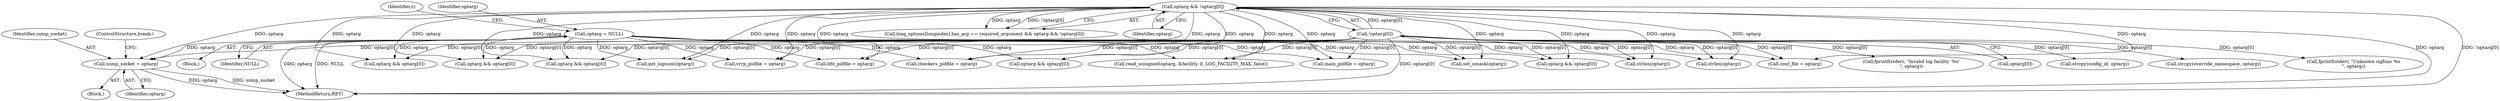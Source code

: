 digraph "0_keepalived_c6247a9ef2c7b33244ab1d3aa5d629ec49f0a067_2@API" {
"1000509" [label="(Call,snmp_socket = optarg)"];
"1000180" [label="(Call,optarg && !optarg[0])"];
"1000182" [label="(Call,!optarg[0])"];
"1000190" [label="(Call,optarg = NULL)"];
"1000190" [label="(Call,optarg = NULL)"];
"1000452" [label="(Call,conf_file = optarg)"];
"1000194" [label="(Identifier,c)"];
"1000192" [label="(Identifier,NULL)"];
"1000499" [label="(Call,bfd_pidfile = optarg)"];
"1000651" [label="(Call,optarg && optarg[0])"];
"1000745" [label="(MethodReturn,RET)"];
"1000542" [label="(Call,strlen(optarg))"];
"1000186" [label="(Block,)"];
"1000509" [label="(Call,snmp_socket = optarg)"];
"1000195" [label="(Block,)"];
"1000354" [label="(Call,optarg && optarg[0])"];
"1000182" [label="(Call,!optarg[0])"];
"1000191" [label="(Identifier,optarg)"];
"1000335" [label="(Call,fprintf(stderr, \"Invalid log facility '%s'\n\", optarg))"];
"1000606" [label="(Call,optarg && optarg[0])"];
"1000183" [label="(Call,optarg[0])"];
"1000510" [label="(Identifier,snmp_socket)"];
"1000410" [label="(Call,optarg && optarg[0])"];
"1000559" [label="(Call,strcpy(config_id, optarg))"];
"1000566" [label="(Call,get_signum(optarg))"];
"1000328" [label="(Call,read_unsigned(optarg, &facility, 0, LOG_FACILITY_MAX, false))"];
"1000478" [label="(Call,main_pidfile = optarg)"];
"1000384" [label="(Call,set_umask(optarg))"];
"1000494" [label="(Call,vrrp_pidfile = optarg)"];
"1000483" [label="(Call,checkers_pidfile = optarg)"];
"1000518" [label="(Call,optarg && optarg[0])"];
"1000180" [label="(Call,optarg && !optarg[0])"];
"1000556" [label="(Call,strlen(optarg))"];
"1000545" [label="(Call,strcpy(override_namespace, optarg))"];
"1000511" [label="(Identifier,optarg)"];
"1000574" [label="(Call,fprintf(stderr, \"Unknown sigfunc %s\n\", optarg))"];
"1000172" [label="(Call,long_options[longindex].has_arg == required_argument && optarg && !optarg[0])"];
"1000181" [label="(Identifier,optarg)"];
"1000512" [label="(ControlStructure,break;)"];
"1000509" -> "1000195"  [label="AST: "];
"1000509" -> "1000511"  [label="CFG: "];
"1000510" -> "1000509"  [label="AST: "];
"1000511" -> "1000509"  [label="AST: "];
"1000512" -> "1000509"  [label="CFG: "];
"1000509" -> "1000745"  [label="DDG: optarg"];
"1000509" -> "1000745"  [label="DDG: snmp_socket"];
"1000180" -> "1000509"  [label="DDG: optarg"];
"1000190" -> "1000509"  [label="DDG: optarg"];
"1000182" -> "1000509"  [label="DDG: optarg[0]"];
"1000180" -> "1000172"  [label="AST: "];
"1000180" -> "1000181"  [label="CFG: "];
"1000180" -> "1000182"  [label="CFG: "];
"1000181" -> "1000180"  [label="AST: "];
"1000182" -> "1000180"  [label="AST: "];
"1000172" -> "1000180"  [label="CFG: "];
"1000180" -> "1000745"  [label="DDG: !optarg[0]"];
"1000180" -> "1000745"  [label="DDG: optarg"];
"1000180" -> "1000172"  [label="DDG: optarg"];
"1000180" -> "1000172"  [label="DDG: !optarg[0]"];
"1000182" -> "1000180"  [label="DDG: optarg[0]"];
"1000180" -> "1000328"  [label="DDG: optarg"];
"1000180" -> "1000354"  [label="DDG: optarg"];
"1000180" -> "1000384"  [label="DDG: optarg"];
"1000180" -> "1000410"  [label="DDG: optarg"];
"1000180" -> "1000452"  [label="DDG: optarg"];
"1000180" -> "1000478"  [label="DDG: optarg"];
"1000180" -> "1000483"  [label="DDG: optarg"];
"1000180" -> "1000494"  [label="DDG: optarg"];
"1000180" -> "1000499"  [label="DDG: optarg"];
"1000180" -> "1000518"  [label="DDG: optarg"];
"1000180" -> "1000542"  [label="DDG: optarg"];
"1000180" -> "1000556"  [label="DDG: optarg"];
"1000180" -> "1000566"  [label="DDG: optarg"];
"1000180" -> "1000606"  [label="DDG: optarg"];
"1000180" -> "1000651"  [label="DDG: optarg"];
"1000182" -> "1000183"  [label="CFG: "];
"1000183" -> "1000182"  [label="AST: "];
"1000182" -> "1000745"  [label="DDG: optarg[0]"];
"1000182" -> "1000328"  [label="DDG: optarg[0]"];
"1000182" -> "1000335"  [label="DDG: optarg[0]"];
"1000182" -> "1000354"  [label="DDG: optarg[0]"];
"1000182" -> "1000384"  [label="DDG: optarg[0]"];
"1000182" -> "1000410"  [label="DDG: optarg[0]"];
"1000182" -> "1000452"  [label="DDG: optarg[0]"];
"1000182" -> "1000478"  [label="DDG: optarg[0]"];
"1000182" -> "1000483"  [label="DDG: optarg[0]"];
"1000182" -> "1000494"  [label="DDG: optarg[0]"];
"1000182" -> "1000499"  [label="DDG: optarg[0]"];
"1000182" -> "1000518"  [label="DDG: optarg[0]"];
"1000182" -> "1000542"  [label="DDG: optarg[0]"];
"1000182" -> "1000545"  [label="DDG: optarg[0]"];
"1000182" -> "1000556"  [label="DDG: optarg[0]"];
"1000182" -> "1000559"  [label="DDG: optarg[0]"];
"1000182" -> "1000566"  [label="DDG: optarg[0]"];
"1000182" -> "1000574"  [label="DDG: optarg[0]"];
"1000182" -> "1000606"  [label="DDG: optarg[0]"];
"1000182" -> "1000651"  [label="DDG: optarg[0]"];
"1000190" -> "1000186"  [label="AST: "];
"1000190" -> "1000192"  [label="CFG: "];
"1000191" -> "1000190"  [label="AST: "];
"1000192" -> "1000190"  [label="AST: "];
"1000194" -> "1000190"  [label="CFG: "];
"1000190" -> "1000745"  [label="DDG: optarg"];
"1000190" -> "1000745"  [label="DDG: NULL"];
"1000190" -> "1000328"  [label="DDG: optarg"];
"1000190" -> "1000354"  [label="DDG: optarg"];
"1000190" -> "1000384"  [label="DDG: optarg"];
"1000190" -> "1000410"  [label="DDG: optarg"];
"1000190" -> "1000452"  [label="DDG: optarg"];
"1000190" -> "1000478"  [label="DDG: optarg"];
"1000190" -> "1000483"  [label="DDG: optarg"];
"1000190" -> "1000494"  [label="DDG: optarg"];
"1000190" -> "1000499"  [label="DDG: optarg"];
"1000190" -> "1000518"  [label="DDG: optarg"];
"1000190" -> "1000542"  [label="DDG: optarg"];
"1000190" -> "1000556"  [label="DDG: optarg"];
"1000190" -> "1000566"  [label="DDG: optarg"];
"1000190" -> "1000606"  [label="DDG: optarg"];
"1000190" -> "1000651"  [label="DDG: optarg"];
}
